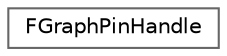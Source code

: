 digraph "Graphical Class Hierarchy"
{
 // INTERACTIVE_SVG=YES
 // LATEX_PDF_SIZE
  bgcolor="transparent";
  edge [fontname=Helvetica,fontsize=10,labelfontname=Helvetica,labelfontsize=10];
  node [fontname=Helvetica,fontsize=10,shape=box,height=0.2,width=0.4];
  rankdir="LR";
  Node0 [id="Node000000",label="FGraphPinHandle",height=0.2,width=0.4,color="grey40", fillcolor="white", style="filled",URL="$d1/d4a/structFGraphPinHandle.html",tooltip="A handle to a pin, defined by its owning node's GUID, and the pin's name."];
}
